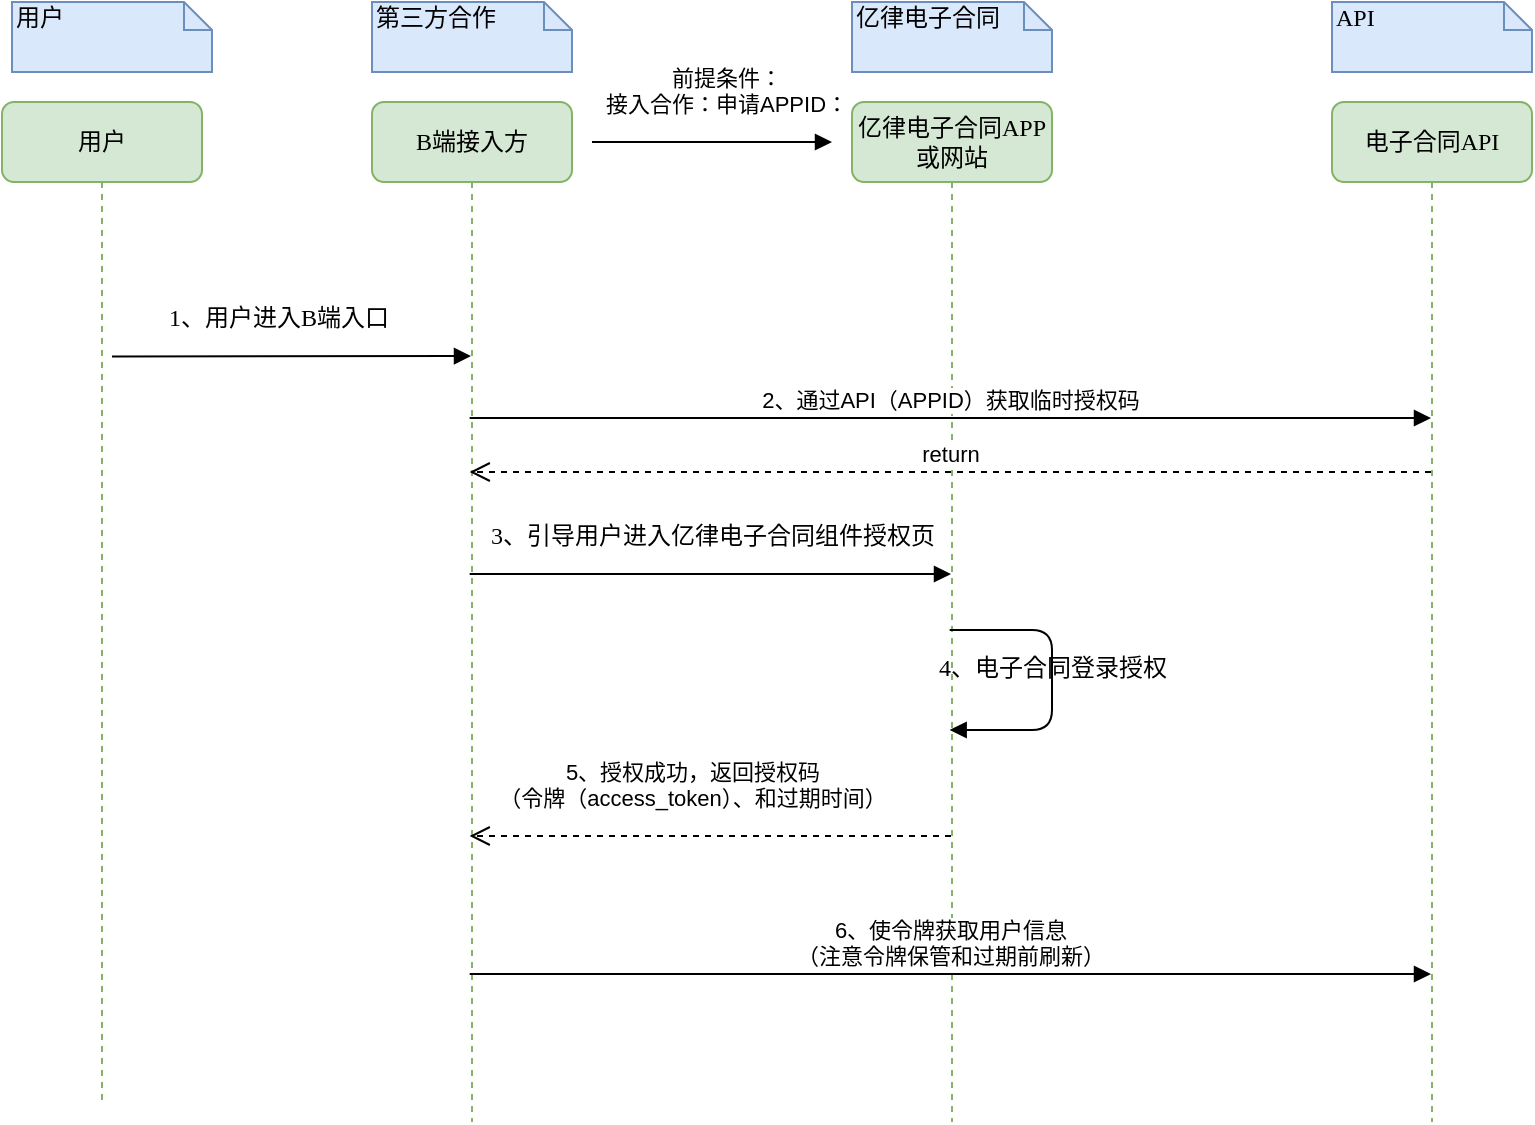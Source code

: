<mxfile version="10.5.9" type="github"><diagram name="Page-1" id="13e1069c-82ec-6db2-03f1-153e76fe0fe0"><mxGraphModel dx="1195" dy="740" grid="1" gridSize="10" guides="1" tooltips="1" connect="1" arrows="1" fold="1" page="1" pageScale="1" pageWidth="1100" pageHeight="850" background="#ffffff" math="0" shadow="0"><root><mxCell id="0"/><mxCell id="1" parent="0"/><mxCell id="7baba1c4bc27f4b0-2" value="B端接入方" style="shape=umlLifeline;perimeter=lifelinePerimeter;whiteSpace=wrap;html=1;container=1;collapsible=0;recursiveResize=0;outlineConnect=0;rounded=1;shadow=0;comic=0;labelBackgroundColor=none;strokeColor=#82b366;strokeWidth=1;fillColor=#d5e8d4;fontFamily=Verdana;fontSize=12;align=center;" parent="1" vertex="1"><mxGeometry x="260" y="80" width="100" height="510" as="geometry"/></mxCell><mxCell id="7baba1c4bc27f4b0-3" value="亿律电子合同APP或网站" style="shape=umlLifeline;perimeter=lifelinePerimeter;whiteSpace=wrap;html=1;container=1;collapsible=0;recursiveResize=0;outlineConnect=0;rounded=1;shadow=0;comic=0;labelBackgroundColor=none;strokeColor=#82b366;strokeWidth=1;fillColor=#d5e8d4;fontFamily=Verdana;fontSize=12;align=center;" parent="1" vertex="1"><mxGeometry x="500" y="80" width="100" height="510" as="geometry"/></mxCell><mxCell id="7baba1c4bc27f4b0-4" value="电子合同API&lt;br&gt;" style="shape=umlLifeline;perimeter=lifelinePerimeter;whiteSpace=wrap;html=1;container=1;collapsible=0;recursiveResize=0;outlineConnect=0;rounded=1;shadow=0;comic=0;labelBackgroundColor=none;strokeColor=#82b366;strokeWidth=1;fillColor=#d5e8d4;fontFamily=Verdana;fontSize=12;align=center;" parent="1" vertex="1"><mxGeometry x="740" y="80" width="100" height="510" as="geometry"/></mxCell><mxCell id="7baba1c4bc27f4b0-8" value="用户" style="shape=umlLifeline;perimeter=lifelinePerimeter;whiteSpace=wrap;html=1;container=1;collapsible=0;recursiveResize=0;outlineConnect=0;rounded=1;shadow=0;comic=0;labelBackgroundColor=none;strokeColor=#82b366;strokeWidth=1;fillColor=#d5e8d4;fontFamily=Verdana;fontSize=12;align=center;" parent="1" vertex="1"><mxGeometry x="75" y="80" width="100" height="500" as="geometry"/></mxCell><mxCell id="7baba1c4bc27f4b0-17" value="3、引导用户进入亿律电子合同组件授权页" style="html=1;verticalAlign=bottom;endArrow=block;labelBackgroundColor=none;fontFamily=Verdana;fontSize=12;edgeStyle=elbowEdgeStyle;elbow=vertical;" parent="1" edge="1"><mxGeometry x="0.007" y="10" relative="1" as="geometry"><mxPoint x="308.833" y="316" as="sourcePoint"/><Array as="points"><mxPoint x="400" y="316"/></Array><mxPoint x="549.5" y="316" as="targetPoint"/><mxPoint as="offset"/></mxGeometry></mxCell><mxCell id="7baba1c4bc27f4b0-23" value="4、电子合同登录授权" style="html=1;verticalAlign=bottom;endArrow=block;labelBackgroundColor=none;fontFamily=Verdana;fontSize=12;" parent="1" edge="1"><mxGeometry x="0.043" relative="1" as="geometry"><mxPoint x="548.833" y="344" as="sourcePoint"/><mxPoint x="548.833" y="394" as="targetPoint"/><Array as="points"><mxPoint x="600" y="344"/><mxPoint x="600" y="394"/></Array><mxPoint as="offset"/></mxGeometry></mxCell><mxCell id="7baba1c4bc27f4b0-11" value="1、用户进入B端入口" style="html=1;verticalAlign=bottom;endArrow=block;labelBackgroundColor=none;fontFamily=Verdana;fontSize=12;edgeStyle=elbowEdgeStyle;elbow=vertical;" parent="1" edge="1"><mxGeometry y="13" relative="1" as="geometry"><mxPoint x="130" y="207.286" as="sourcePoint"/><mxPoint x="309.5" y="207" as="targetPoint"/><mxPoint x="-7" y="3" as="offset"/></mxGeometry></mxCell><mxCell id="7baba1c4bc27f4b0-40" value="用户" style="shape=note;whiteSpace=wrap;html=1;size=14;verticalAlign=top;align=left;spacingTop=-6;rounded=0;shadow=0;comic=0;labelBackgroundColor=none;strokeColor=#6c8ebf;strokeWidth=1;fillColor=#dae8fc;fontFamily=Verdana;fontSize=12;" parent="1" vertex="1"><mxGeometry x="80" y="30" width="100" height="35" as="geometry"/></mxCell><mxCell id="7baba1c4bc27f4b0-41" value="第三方合作" style="shape=note;whiteSpace=wrap;html=1;size=14;verticalAlign=top;align=left;spacingTop=-6;rounded=0;shadow=0;comic=0;labelBackgroundColor=none;strokeColor=#6c8ebf;strokeWidth=1;fillColor=#dae8fc;fontFamily=Verdana;fontSize=12;" parent="1" vertex="1"><mxGeometry x="260" y="30" width="100" height="35" as="geometry"/></mxCell><mxCell id="7baba1c4bc27f4b0-42" value="亿律电子合同" style="shape=note;whiteSpace=wrap;html=1;size=14;verticalAlign=top;align=left;spacingTop=-6;rounded=0;shadow=0;comic=0;labelBackgroundColor=none;strokeColor=#6c8ebf;strokeWidth=1;fillColor=#dae8fc;fontFamily=Verdana;fontSize=12;" parent="1" vertex="1"><mxGeometry x="500" y="30" width="100" height="35" as="geometry"/></mxCell><mxCell id="7baba1c4bc27f4b0-43" value="API" style="shape=note;whiteSpace=wrap;html=1;size=14;verticalAlign=top;align=left;spacingTop=-6;rounded=0;shadow=0;comic=0;labelBackgroundColor=none;strokeColor=#6c8ebf;strokeWidth=1;fillColor=#dae8fc;fontFamily=Verdana;fontSize=12;" parent="1" vertex="1"><mxGeometry x="740" y="30" width="100" height="35" as="geometry"/></mxCell><mxCell id="a0K2Vm45n4mh1urTdpME-4" value="&lt;span&gt;2、通过API（APPID）获取临时授权码&lt;/span&gt;" style="html=1;verticalAlign=bottom;endArrow=block;" edge="1" parent="1"><mxGeometry width="80" relative="1" as="geometry"><mxPoint x="308.833" y="238" as="sourcePoint"/><mxPoint x="789.5" y="238" as="targetPoint"/><Array as="points"><mxPoint x="760" y="238"/></Array></mxGeometry></mxCell><mxCell id="a0K2Vm45n4mh1urTdpME-7" value="5、授权成功，返回授权码&lt;br&gt;（令牌（access_token）、和过期时间）" style="html=1;verticalAlign=bottom;endArrow=open;dashed=1;endSize=8;" edge="1" parent="1"><mxGeometry x="0.076" y="-10" relative="1" as="geometry"><mxPoint x="549.5" y="447" as="sourcePoint"/><mxPoint x="308.833" y="447" as="targetPoint"/><Array as="points"><mxPoint x="430" y="447"/></Array><mxPoint as="offset"/></mxGeometry></mxCell><mxCell id="a0K2Vm45n4mh1urTdpME-8" value="6、使令牌获取用户信息&lt;br&gt;（注意令牌保管和过期前刷新）" style="html=1;verticalAlign=bottom;endArrow=block;" edge="1" parent="1"><mxGeometry width="80" relative="1" as="geometry"><mxPoint x="308.833" y="516" as="sourcePoint"/><mxPoint x="789.5" y="516" as="targetPoint"/><Array as="points"><mxPoint x="410" y="516"/></Array></mxGeometry></mxCell><mxCell id="a0K2Vm45n4mh1urTdpME-9" value="return" style="html=1;verticalAlign=bottom;endArrow=open;dashed=1;endSize=8;" edge="1" parent="1"><mxGeometry relative="1" as="geometry"><mxPoint x="789.5" y="265" as="sourcePoint"/><mxPoint x="308.833" y="265" as="targetPoint"/><Array as="points"><mxPoint x="640" y="265"/></Array></mxGeometry></mxCell><mxCell id="a0K2Vm45n4mh1urTdpME-12" value="前提条件：&lt;br&gt;接入合作：申请APPID：" style="html=1;verticalAlign=bottom;endArrow=block;" edge="1" parent="1"><mxGeometry x="0.273" y="14" relative="1" as="geometry"><mxPoint x="370" y="100" as="sourcePoint"/><mxPoint x="490" y="100" as="targetPoint"/><Array as="points"><mxPoint x="450" y="100"/></Array><mxPoint x="-10" y="4" as="offset"/></mxGeometry></mxCell></root></mxGraphModel></diagram></mxfile>